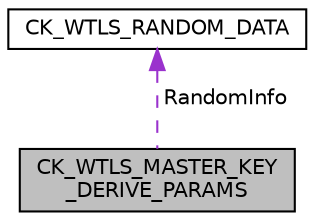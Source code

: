 digraph "CK_WTLS_MASTER_KEY_DERIVE_PARAMS"
{
  edge [fontname="Helvetica",fontsize="10",labelfontname="Helvetica",labelfontsize="10"];
  node [fontname="Helvetica",fontsize="10",shape=record];
  Node1 [label="CK_WTLS_MASTER_KEY\l_DERIVE_PARAMS",height=0.2,width=0.4,color="black", fillcolor="grey75", style="filled", fontcolor="black"];
  Node2 -> Node1 [dir="back",color="darkorchid3",fontsize="10",style="dashed",label=" RandomInfo" ,fontname="Helvetica"];
  Node2 [label="CK_WTLS_RANDOM_DATA",height=0.2,width=0.4,color="black", fillcolor="white", style="filled",URL="$struct_c_k___w_t_l_s___r_a_n_d_o_m___d_a_t_a.html"];
}
